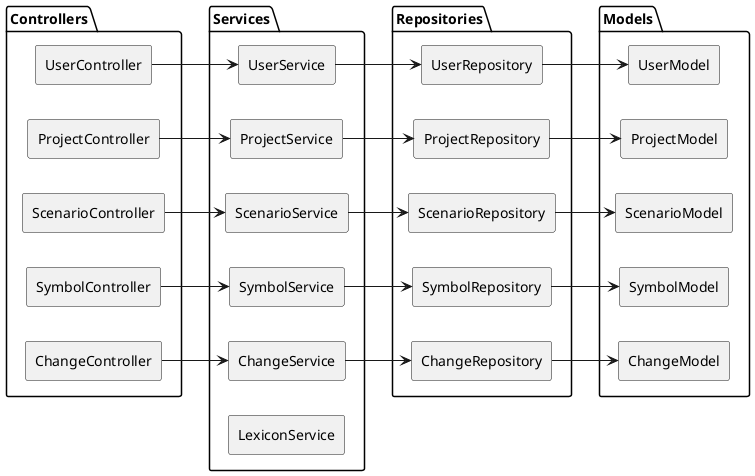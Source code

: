 @startuml controllers-services-repositories-models
skinparam componentStyle rectangle

left to right direction

package "Controllers" {
  [UserController]
  [ProjectController]
  [ScenarioController]
  [SymbolController]
  [ChangeController]
}

package "Services" {
  [UserService]
  [ProjectService]
  [ScenarioService]
  [SymbolService]
  [ChangeService]
  [LexiconService]
}

package "Repositories" {
  [UserRepository]
  [ProjectRepository]
  [ScenarioRepository]
  [SymbolRepository]
  [ChangeRepository]
}

package "Models" {
  [UserModel]
  [ProjectModel]
  [ScenarioModel]
  [SymbolModel]
  [ChangeModel]
}


[UserController] --> [UserService]
[ProjectController] --> [ProjectService]
[ScenarioController] --> [ScenarioService]
[SymbolController] --> [SymbolService]
[ChangeController] --> [ChangeService]

[UserService] --> [UserRepository]
[ProjectService] --> [ProjectRepository]
[ScenarioService] --> [ScenarioRepository]
[SymbolService] --> [SymbolRepository]
[ChangeService] --> [ChangeRepository]

[UserRepository] --> [UserModel]
[ProjectRepository] --> [ProjectModel]
[ScenarioRepository] --> [ScenarioModel]
[SymbolRepository] --> [SymbolModel]
[ChangeRepository] --> [ChangeModel]

@enduml

